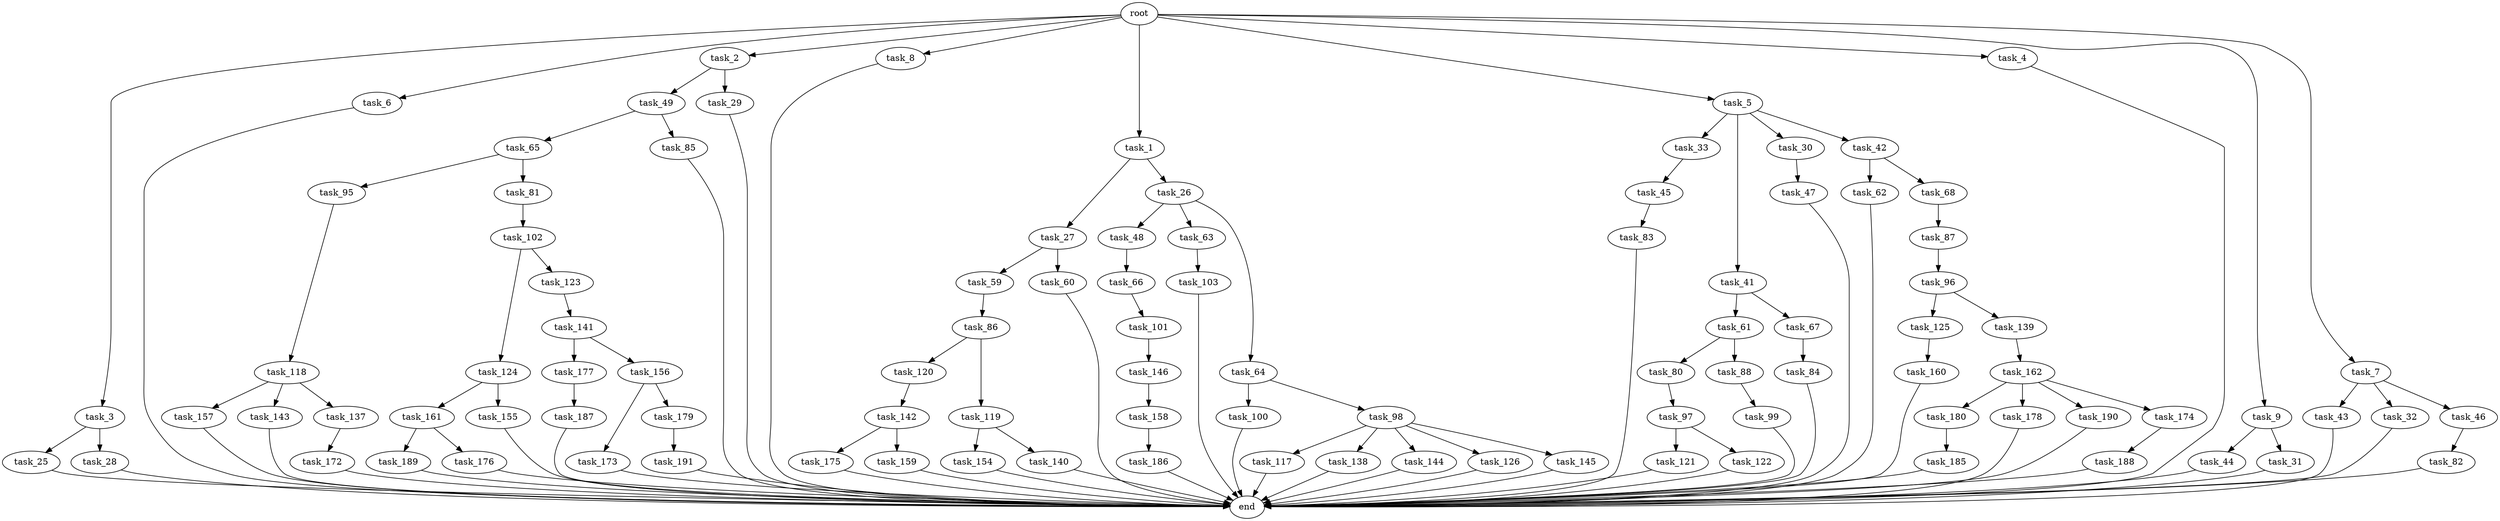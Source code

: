 digraph G {
  task_173 [size="21474836480.000000"];
  task_65 [size="7730941132.800000"];
  task_45 [size="13743895347.200001"];
  task_100 [size="3435973836.800000"];
  task_27 [size="30923764531.200001"];
  task_47 [size="21474836480.000000"];
  task_3 [size="102.400000"];
  task_6 [size="102.400000"];
  task_141 [size="3435973836.800000"];
  task_2 [size="102.400000"];
  end [size="0.000000"];
  task_8 [size="102.400000"];
  task_44 [size="13743895347.200001"];
  task_172 [size="85899345920.000000"];
  task_1 [size="102.400000"];
  task_160 [size="30923764531.200001"];
  task_84 [size="42090679500.800003"];
  task_49 [size="21474836480.000000"];
  task_187 [size="21474836480.000000"];
  task_86 [size="13743895347.200001"];
  task_117 [size="54975581388.800003"];
  task_43 [size="85899345920.000000"];
  task_33 [size="42090679500.800003"];
  task_118 [size="69578470195.199997"];
  task_189 [size="21474836480.000000"];
  task_138 [size="54975581388.800003"];
  task_97 [size="69578470195.199997"];
  task_5 [size="102.400000"];
  task_48 [size="42090679500.800003"];
  task_4 [size="102.400000"];
  task_157 [size="13743895347.200001"];
  task_185 [size="42090679500.800003"];
  task_99 [size="30923764531.200001"];
  task_120 [size="3435973836.800000"];
  task_96 [size="30923764531.200001"];
  task_177 [size="30923764531.200001"];
  task_82 [size="3435973836.800000"];
  task_144 [size="54975581388.800003"];
  task_161 [size="13743895347.200001"];
  task_83 [size="69578470195.199997"];
  task_191 [size="21474836480.000000"];
  task_103 [size="30923764531.200001"];
  task_98 [size="3435973836.800000"];
  task_62 [size="69578470195.199997"];
  task_9 [size="102.400000"];
  task_41 [size="42090679500.800003"];
  task_175 [size="69578470195.199997"];
  task_124 [size="30923764531.200001"];
  task_121 [size="42090679500.800003"];
  task_186 [size="3435973836.800000"];
  task_25 [size="85899345920.000000"];
  task_126 [size="54975581388.800003"];
  task_95 [size="7730941132.800000"];
  task_179 [size="21474836480.000000"];
  task_61 [size="7730941132.800000"];
  task_143 [size="13743895347.200001"];
  task_80 [size="69578470195.199997"];
  task_66 [size="85899345920.000000"];
  task_142 [size="69578470195.199997"];
  root [size="0.000000"];
  task_146 [size="13743895347.200001"];
  task_32 [size="85899345920.000000"];
  task_30 [size="42090679500.800003"];
  task_188 [size="13743895347.200001"];
  task_180 [size="7730941132.800000"];
  task_81 [size="7730941132.800000"];
  task_88 [size="69578470195.199997"];
  task_28 [size="85899345920.000000"];
  task_42 [size="42090679500.800003"];
  task_154 [size="69578470195.199997"];
  task_140 [size="69578470195.199997"];
  task_87 [size="13743895347.200001"];
  task_29 [size="21474836480.000000"];
  task_31 [size="13743895347.200001"];
  task_85 [size="7730941132.800000"];
  task_122 [size="42090679500.800003"];
  task_119 [size="3435973836.800000"];
  task_63 [size="42090679500.800003"];
  task_162 [size="21474836480.000000"];
  task_101 [size="30923764531.200001"];
  task_26 [size="30923764531.200001"];
  task_67 [size="7730941132.800000"];
  task_178 [size="7730941132.800000"];
  task_159 [size="69578470195.199997"];
  task_125 [size="3435973836.800000"];
  task_102 [size="7730941132.800000"];
  task_155 [size="13743895347.200001"];
  task_158 [size="13743895347.200001"];
  task_46 [size="85899345920.000000"];
  task_137 [size="13743895347.200001"];
  task_7 [size="102.400000"];
  task_139 [size="3435973836.800000"];
  task_190 [size="7730941132.800000"];
  task_156 [size="30923764531.200001"];
  task_59 [size="30923764531.200001"];
  task_68 [size="69578470195.199997"];
  task_60 [size="30923764531.200001"];
  task_176 [size="21474836480.000000"];
  task_174 [size="7730941132.800000"];
  task_145 [size="54975581388.800003"];
  task_64 [size="42090679500.800003"];
  task_123 [size="30923764531.200001"];

  task_173 -> end [size="1.000000"];
  task_65 -> task_95 [size="75497472.000000"];
  task_65 -> task_81 [size="75497472.000000"];
  task_45 -> task_83 [size="679477248.000000"];
  task_100 -> end [size="1.000000"];
  task_27 -> task_60 [size="301989888.000000"];
  task_27 -> task_59 [size="301989888.000000"];
  task_47 -> end [size="1.000000"];
  task_3 -> task_28 [size="838860800.000000"];
  task_3 -> task_25 [size="838860800.000000"];
  task_6 -> end [size="1.000000"];
  task_141 -> task_177 [size="301989888.000000"];
  task_141 -> task_156 [size="301989888.000000"];
  task_2 -> task_49 [size="209715200.000000"];
  task_2 -> task_29 [size="209715200.000000"];
  task_8 -> end [size="1.000000"];
  task_44 -> end [size="1.000000"];
  task_172 -> end [size="1.000000"];
  task_1 -> task_26 [size="301989888.000000"];
  task_1 -> task_27 [size="301989888.000000"];
  task_160 -> end [size="1.000000"];
  task_84 -> end [size="1.000000"];
  task_49 -> task_65 [size="75497472.000000"];
  task_49 -> task_85 [size="75497472.000000"];
  task_187 -> end [size="1.000000"];
  task_86 -> task_119 [size="33554432.000000"];
  task_86 -> task_120 [size="33554432.000000"];
  task_117 -> end [size="1.000000"];
  task_43 -> end [size="1.000000"];
  task_33 -> task_45 [size="134217728.000000"];
  task_118 -> task_157 [size="134217728.000000"];
  task_118 -> task_137 [size="134217728.000000"];
  task_118 -> task_143 [size="134217728.000000"];
  task_189 -> end [size="1.000000"];
  task_138 -> end [size="1.000000"];
  task_97 -> task_121 [size="411041792.000000"];
  task_97 -> task_122 [size="411041792.000000"];
  task_5 -> task_30 [size="411041792.000000"];
  task_5 -> task_42 [size="411041792.000000"];
  task_5 -> task_33 [size="411041792.000000"];
  task_5 -> task_41 [size="411041792.000000"];
  task_48 -> task_66 [size="838860800.000000"];
  task_4 -> end [size="1.000000"];
  task_157 -> end [size="1.000000"];
  task_185 -> end [size="1.000000"];
  task_99 -> end [size="1.000000"];
  task_120 -> task_142 [size="679477248.000000"];
  task_96 -> task_139 [size="33554432.000000"];
  task_96 -> task_125 [size="33554432.000000"];
  task_177 -> task_187 [size="209715200.000000"];
  task_82 -> end [size="1.000000"];
  task_144 -> end [size="1.000000"];
  task_161 -> task_176 [size="209715200.000000"];
  task_161 -> task_189 [size="209715200.000000"];
  task_83 -> end [size="1.000000"];
  task_191 -> end [size="1.000000"];
  task_103 -> end [size="1.000000"];
  task_98 -> task_138 [size="536870912.000000"];
  task_98 -> task_117 [size="536870912.000000"];
  task_98 -> task_126 [size="536870912.000000"];
  task_98 -> task_145 [size="536870912.000000"];
  task_98 -> task_144 [size="536870912.000000"];
  task_62 -> end [size="1.000000"];
  task_9 -> task_31 [size="134217728.000000"];
  task_9 -> task_44 [size="134217728.000000"];
  task_41 -> task_61 [size="75497472.000000"];
  task_41 -> task_67 [size="75497472.000000"];
  task_175 -> end [size="1.000000"];
  task_124 -> task_161 [size="134217728.000000"];
  task_124 -> task_155 [size="134217728.000000"];
  task_121 -> end [size="1.000000"];
  task_186 -> end [size="1.000000"];
  task_25 -> end [size="1.000000"];
  task_126 -> end [size="1.000000"];
  task_95 -> task_118 [size="679477248.000000"];
  task_179 -> task_191 [size="209715200.000000"];
  task_61 -> task_80 [size="679477248.000000"];
  task_61 -> task_88 [size="679477248.000000"];
  task_143 -> end [size="1.000000"];
  task_80 -> task_97 [size="679477248.000000"];
  task_66 -> task_101 [size="301989888.000000"];
  task_142 -> task_159 [size="679477248.000000"];
  task_142 -> task_175 [size="679477248.000000"];
  root -> task_8 [size="1.000000"];
  root -> task_9 [size="1.000000"];
  root -> task_3 [size="1.000000"];
  root -> task_7 [size="1.000000"];
  root -> task_6 [size="1.000000"];
  root -> task_1 [size="1.000000"];
  root -> task_5 [size="1.000000"];
  root -> task_2 [size="1.000000"];
  root -> task_4 [size="1.000000"];
  task_146 -> task_158 [size="134217728.000000"];
  task_32 -> end [size="1.000000"];
  task_30 -> task_47 [size="209715200.000000"];
  task_188 -> end [size="1.000000"];
  task_180 -> task_185 [size="411041792.000000"];
  task_81 -> task_102 [size="75497472.000000"];
  task_88 -> task_99 [size="301989888.000000"];
  task_28 -> end [size="1.000000"];
  task_42 -> task_62 [size="679477248.000000"];
  task_42 -> task_68 [size="679477248.000000"];
  task_154 -> end [size="1.000000"];
  task_140 -> end [size="1.000000"];
  task_87 -> task_96 [size="301989888.000000"];
  task_29 -> end [size="1.000000"];
  task_31 -> end [size="1.000000"];
  task_85 -> end [size="1.000000"];
  task_122 -> end [size="1.000000"];
  task_119 -> task_154 [size="679477248.000000"];
  task_119 -> task_140 [size="679477248.000000"];
  task_63 -> task_103 [size="301989888.000000"];
  task_162 -> task_174 [size="75497472.000000"];
  task_162 -> task_180 [size="75497472.000000"];
  task_162 -> task_190 [size="75497472.000000"];
  task_162 -> task_178 [size="75497472.000000"];
  task_101 -> task_146 [size="134217728.000000"];
  task_26 -> task_64 [size="411041792.000000"];
  task_26 -> task_48 [size="411041792.000000"];
  task_26 -> task_63 [size="411041792.000000"];
  task_67 -> task_84 [size="411041792.000000"];
  task_178 -> end [size="1.000000"];
  task_159 -> end [size="1.000000"];
  task_125 -> task_160 [size="301989888.000000"];
  task_102 -> task_124 [size="301989888.000000"];
  task_102 -> task_123 [size="301989888.000000"];
  task_155 -> end [size="1.000000"];
  task_158 -> task_186 [size="33554432.000000"];
  task_46 -> task_82 [size="33554432.000000"];
  task_137 -> task_172 [size="838860800.000000"];
  task_7 -> task_43 [size="838860800.000000"];
  task_7 -> task_32 [size="838860800.000000"];
  task_7 -> task_46 [size="838860800.000000"];
  task_139 -> task_162 [size="209715200.000000"];
  task_190 -> end [size="1.000000"];
  task_156 -> task_173 [size="209715200.000000"];
  task_156 -> task_179 [size="209715200.000000"];
  task_59 -> task_86 [size="134217728.000000"];
  task_68 -> task_87 [size="134217728.000000"];
  task_60 -> end [size="1.000000"];
  task_176 -> end [size="1.000000"];
  task_174 -> task_188 [size="134217728.000000"];
  task_145 -> end [size="1.000000"];
  task_64 -> task_100 [size="33554432.000000"];
  task_64 -> task_98 [size="33554432.000000"];
  task_123 -> task_141 [size="33554432.000000"];
}
